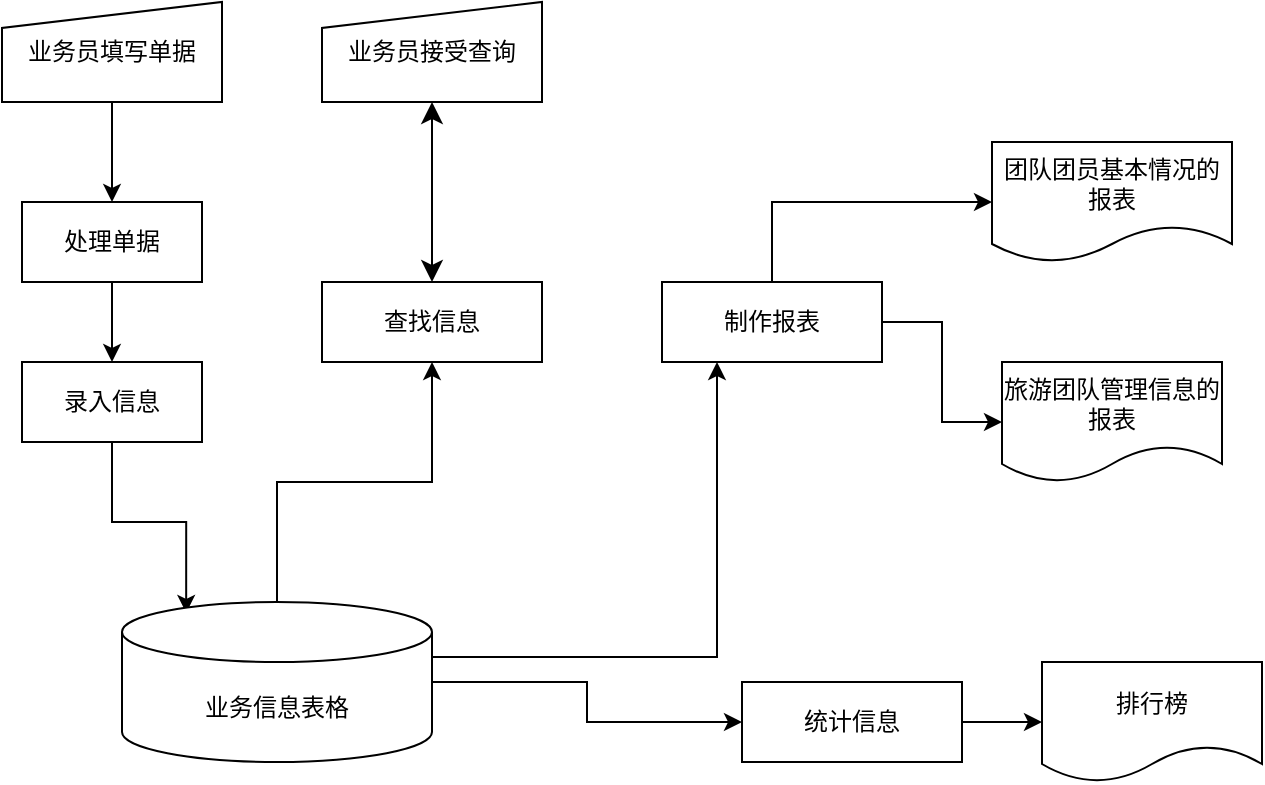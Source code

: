 <mxfile version="24.6.5" type="github">
  <diagram name="第 1 页" id="uTGe1zCzms4CnE7hPVY3">
    <mxGraphModel dx="1080" dy="512" grid="1" gridSize="10" guides="1" tooltips="1" connect="1" arrows="1" fold="1" page="1" pageScale="1" pageWidth="827" pageHeight="1169" math="0" shadow="0">
      <root>
        <mxCell id="0" />
        <mxCell id="1" parent="0" />
        <mxCell id="EzolCakp7-7XeYv48asI-3" style="edgeStyle=orthogonalEdgeStyle;rounded=0;orthogonalLoop=1;jettySize=auto;html=1;entryX=0.5;entryY=0;entryDx=0;entryDy=0;" edge="1" parent="1" source="EzolCakp7-7XeYv48asI-1" target="EzolCakp7-7XeYv48asI-2">
          <mxGeometry relative="1" as="geometry" />
        </mxCell>
        <mxCell id="EzolCakp7-7XeYv48asI-1" value="业务员填写单据" style="shape=manualInput;whiteSpace=wrap;html=1;size=13;" vertex="1" parent="1">
          <mxGeometry x="120" y="90" width="110" height="50" as="geometry" />
        </mxCell>
        <mxCell id="EzolCakp7-7XeYv48asI-5" style="edgeStyle=orthogonalEdgeStyle;rounded=0;orthogonalLoop=1;jettySize=auto;html=1;entryX=0.5;entryY=0;entryDx=0;entryDy=0;" edge="1" parent="1" source="EzolCakp7-7XeYv48asI-2" target="EzolCakp7-7XeYv48asI-4">
          <mxGeometry relative="1" as="geometry" />
        </mxCell>
        <mxCell id="EzolCakp7-7XeYv48asI-2" value="处理单据" style="rounded=0;whiteSpace=wrap;html=1;" vertex="1" parent="1">
          <mxGeometry x="130" y="190" width="90" height="40" as="geometry" />
        </mxCell>
        <mxCell id="EzolCakp7-7XeYv48asI-7" style="edgeStyle=orthogonalEdgeStyle;rounded=0;orthogonalLoop=1;jettySize=auto;html=1;exitX=0.5;exitY=1;exitDx=0;exitDy=0;entryX=0.207;entryY=0.068;entryDx=0;entryDy=0;entryPerimeter=0;" edge="1" parent="1" source="EzolCakp7-7XeYv48asI-4" target="EzolCakp7-7XeYv48asI-6">
          <mxGeometry relative="1" as="geometry" />
        </mxCell>
        <mxCell id="EzolCakp7-7XeYv48asI-4" value="录入信息" style="rounded=0;whiteSpace=wrap;html=1;" vertex="1" parent="1">
          <mxGeometry x="130" y="270" width="90" height="40" as="geometry" />
        </mxCell>
        <mxCell id="EzolCakp7-7XeYv48asI-14" style="edgeStyle=orthogonalEdgeStyle;rounded=0;orthogonalLoop=1;jettySize=auto;html=1;" edge="1" parent="1" source="EzolCakp7-7XeYv48asI-6" target="EzolCakp7-7XeYv48asI-9">
          <mxGeometry relative="1" as="geometry" />
        </mxCell>
        <mxCell id="EzolCakp7-7XeYv48asI-18" style="edgeStyle=orthogonalEdgeStyle;rounded=0;orthogonalLoop=1;jettySize=auto;html=1;exitX=1;exitY=0;exitDx=0;exitDy=27.5;exitPerimeter=0;entryX=0.25;entryY=1;entryDx=0;entryDy=0;" edge="1" parent="1" source="EzolCakp7-7XeYv48asI-6" target="EzolCakp7-7XeYv48asI-15">
          <mxGeometry relative="1" as="geometry" />
        </mxCell>
        <mxCell id="EzolCakp7-7XeYv48asI-22" style="edgeStyle=orthogonalEdgeStyle;rounded=0;orthogonalLoop=1;jettySize=auto;html=1;exitX=1;exitY=0.5;exitDx=0;exitDy=0;exitPerimeter=0;entryX=0;entryY=0.5;entryDx=0;entryDy=0;" edge="1" parent="1" source="EzolCakp7-7XeYv48asI-6" target="EzolCakp7-7XeYv48asI-21">
          <mxGeometry relative="1" as="geometry" />
        </mxCell>
        <mxCell id="EzolCakp7-7XeYv48asI-6" value="业务信息表格" style="shape=cylinder3;whiteSpace=wrap;html=1;boundedLbl=1;backgroundOutline=1;size=15;" vertex="1" parent="1">
          <mxGeometry x="180" y="390" width="155" height="80" as="geometry" />
        </mxCell>
        <mxCell id="EzolCakp7-7XeYv48asI-9" value="查找信息" style="rounded=0;whiteSpace=wrap;html=1;" vertex="1" parent="1">
          <mxGeometry x="280" y="230" width="110" height="40" as="geometry" />
        </mxCell>
        <mxCell id="EzolCakp7-7XeYv48asI-10" value="业务员接受查询" style="shape=manualInput;whiteSpace=wrap;html=1;size=13;" vertex="1" parent="1">
          <mxGeometry x="280" y="90" width="110" height="50" as="geometry" />
        </mxCell>
        <mxCell id="EzolCakp7-7XeYv48asI-12" value="" style="edgeStyle=elbowEdgeStyle;elbow=horizontal;endArrow=classic;html=1;startArrow=classic;html=1;curved=0;rounded=0;endSize=8;startSize=8;entryX=0.5;entryY=1;entryDx=0;entryDy=0;exitX=0.5;exitY=0;exitDx=0;exitDy=0;" edge="1" parent="1" source="EzolCakp7-7XeYv48asI-9" target="EzolCakp7-7XeYv48asI-10">
          <mxGeometry width="50" height="50" relative="1" as="geometry">
            <mxPoint x="350" y="310" as="sourcePoint" />
            <mxPoint x="460" y="200" as="targetPoint" />
          </mxGeometry>
        </mxCell>
        <mxCell id="EzolCakp7-7XeYv48asI-19" style="edgeStyle=orthogonalEdgeStyle;rounded=0;orthogonalLoop=1;jettySize=auto;html=1;exitX=0.5;exitY=0;exitDx=0;exitDy=0;entryX=0;entryY=0.5;entryDx=0;entryDy=0;" edge="1" parent="1" source="EzolCakp7-7XeYv48asI-15" target="EzolCakp7-7XeYv48asI-17">
          <mxGeometry relative="1" as="geometry" />
        </mxCell>
        <mxCell id="EzolCakp7-7XeYv48asI-20" style="edgeStyle=orthogonalEdgeStyle;rounded=0;orthogonalLoop=1;jettySize=auto;html=1;entryX=0;entryY=0.5;entryDx=0;entryDy=0;" edge="1" parent="1" source="EzolCakp7-7XeYv48asI-15" target="EzolCakp7-7XeYv48asI-16">
          <mxGeometry relative="1" as="geometry" />
        </mxCell>
        <mxCell id="EzolCakp7-7XeYv48asI-15" value="制作报表" style="rounded=0;whiteSpace=wrap;html=1;" vertex="1" parent="1">
          <mxGeometry x="450" y="230" width="110" height="40" as="geometry" />
        </mxCell>
        <mxCell id="EzolCakp7-7XeYv48asI-16" value="旅游团队管理信息的报表" style="shape=document;whiteSpace=wrap;html=1;boundedLbl=1;" vertex="1" parent="1">
          <mxGeometry x="620" y="270" width="110" height="60" as="geometry" />
        </mxCell>
        <mxCell id="EzolCakp7-7XeYv48asI-17" value="团队团员基本情况的报表" style="shape=document;whiteSpace=wrap;html=1;boundedLbl=1;" vertex="1" parent="1">
          <mxGeometry x="615" y="160" width="120" height="60" as="geometry" />
        </mxCell>
        <mxCell id="EzolCakp7-7XeYv48asI-25" value="" style="edgeStyle=orthogonalEdgeStyle;rounded=0;orthogonalLoop=1;jettySize=auto;html=1;" edge="1" parent="1" source="EzolCakp7-7XeYv48asI-21" target="EzolCakp7-7XeYv48asI-24">
          <mxGeometry relative="1" as="geometry" />
        </mxCell>
        <mxCell id="EzolCakp7-7XeYv48asI-21" value="统计信息" style="rounded=0;whiteSpace=wrap;html=1;" vertex="1" parent="1">
          <mxGeometry x="490" y="430" width="110" height="40" as="geometry" />
        </mxCell>
        <mxCell id="EzolCakp7-7XeYv48asI-24" value="排行榜" style="shape=document;whiteSpace=wrap;html=1;boundedLbl=1;" vertex="1" parent="1">
          <mxGeometry x="640" y="420" width="110" height="60" as="geometry" />
        </mxCell>
      </root>
    </mxGraphModel>
  </diagram>
</mxfile>
